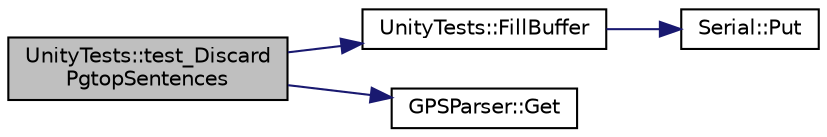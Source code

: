 digraph "UnityTests::test_DiscardPgtopSentences"
{
  edge [fontname="Helvetica",fontsize="10",labelfontname="Helvetica",labelfontsize="10"];
  node [fontname="Helvetica",fontsize="10",shape=record];
  rankdir="LR";
  Node1 [label="UnityTests::test_Discard\lPgtopSentences",height=0.2,width=0.4,color="black", fillcolor="grey75", style="filled" fontcolor="black"];
  Node1 -> Node2 [color="midnightblue",fontsize="10",style="solid",fontname="Helvetica"];
  Node2 [label="UnityTests::FillBuffer",height=0.2,width=0.4,color="black", fillcolor="white", style="filled",URL="$classUnityTests.html#aea87a262e4b5f903dc2b28165f4eddf4"];
  Node2 -> Node3 [color="midnightblue",fontsize="10",style="solid",fontname="Helvetica"];
  Node3 [label="Serial::Put",height=0.2,width=0.4,color="black", fillcolor="white", style="filled",URL="$classSerial.html#a9cc9f1300669c411690390b0399db3e9",tooltip="Transmit a single character."];
  Node1 -> Node4 [color="midnightblue",fontsize="10",style="solid",fontname="Helvetica"];
  Node4 [label="GPSParser::Get",height=0.2,width=0.4,color="black", fillcolor="white", style="filled",URL="$classGPSParser.html#aef82c0e21fcfc13c67da657c91089169",tooltip="Gets a NMEA string."];
}
